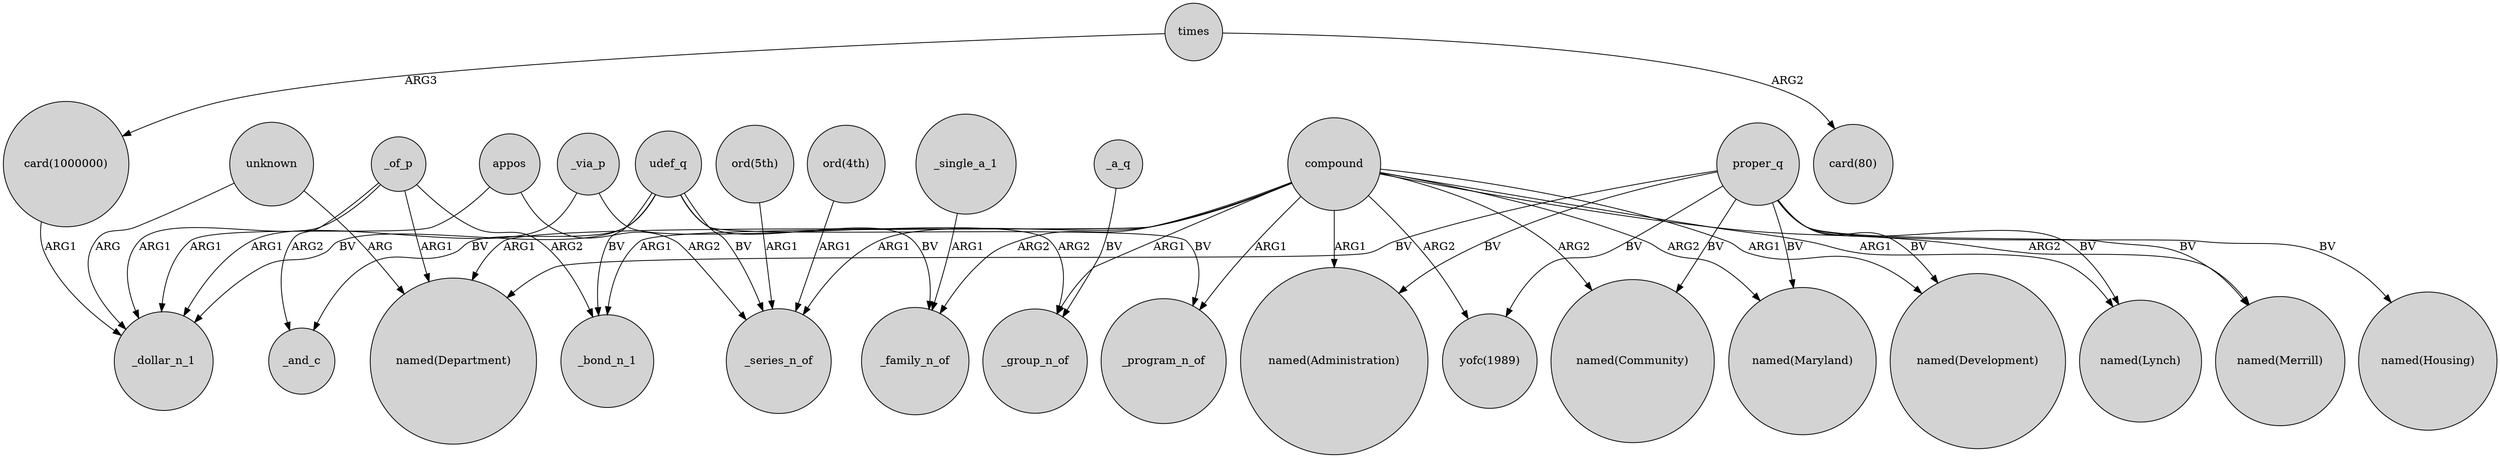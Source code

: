 digraph {
	node [shape=circle style=filled]
	"card(1000000)" -> _dollar_n_1 [label=ARG1]
	_single_a_1 -> _family_n_of [label=ARG1]
	compound -> "named(Lynch)" [label=ARG1]
	compound -> _series_n_of [label=ARG1]
	proper_q -> "named(Housing)" [label=BV]
	compound -> "named(Maryland)" [label=ARG2]
	proper_q -> "named(Development)" [label=BV]
	_of_p -> _dollar_n_1 [label=ARG1]
	proper_q -> "named(Lynch)" [label=BV]
	compound -> _bond_n_1 [label=ARG1]
	unknown -> "named(Department)" [label=ARG]
	_of_p -> _and_c [label=ARG2]
	unknown -> _dollar_n_1 [label=ARG]
	compound -> _family_n_of [label=ARG2]
	udef_q -> _program_n_of [label=BV]
	_of_p -> _bond_n_1 [label=ARG2]
	"ord(5th)" -> _series_n_of [label=ARG1]
	compound -> "named(Merrill)" [label=ARG2]
	proper_q -> "named(Administration)" [label=BV]
	proper_q -> "named(Maryland)" [label=BV]
	proper_q -> "yofc(1989)" [label=BV]
	compound -> "named(Administration)" [label=ARG1]
	appos -> _series_n_of [label=ARG2]
	compound -> "named(Community)" [label=ARG2]
	udef_q -> _bond_n_1 [label=BV]
	udef_q -> _series_n_of [label=BV]
	_via_p -> _group_n_of [label=ARG2]
	times -> "card(1000000)" [label=ARG3]
	compound -> _group_n_of [label=ARG1]
	_of_p -> "named(Department)" [label=ARG1]
	appos -> _dollar_n_1 [label=ARG1]
	_via_p -> _dollar_n_1 [label=ARG1]
	proper_q -> "named(Merrill)" [label=BV]
	compound -> _program_n_of [label=ARG1]
	_a_q -> _group_n_of [label=BV]
	"ord(4th)" -> _series_n_of [label=ARG1]
	compound -> "named(Department)" [label=ARG1]
	compound -> "named(Development)" [label=ARG1]
	udef_q -> _family_n_of [label=BV]
	udef_q -> _and_c [label=BV]
	compound -> "yofc(1989)" [label=ARG2]
	proper_q -> "named(Department)" [label=BV]
	times -> "card(80)" [label=ARG2]
	udef_q -> _dollar_n_1 [label=BV]
	proper_q -> "named(Community)" [label=BV]
}

